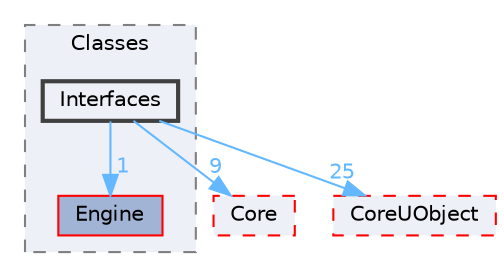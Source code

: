 digraph "Interfaces"
{
 // INTERACTIVE_SVG=YES
 // LATEX_PDF_SIZE
  bgcolor="transparent";
  edge [fontname=Helvetica,fontsize=10,labelfontname=Helvetica,labelfontsize=10];
  node [fontname=Helvetica,fontsize=10,shape=box,height=0.2,width=0.4];
  compound=true
  subgraph clusterdir_0ed647eebe6ffcaa496d3842b7cec6ce {
    graph [ bgcolor="#edf0f7", pencolor="grey50", label="Classes", fontname=Helvetica,fontsize=10 style="filled,dashed", URL="dir_0ed647eebe6ffcaa496d3842b7cec6ce.html",tooltip=""]
  dir_275ee67e3d4a14e20f43a2d02c6b328e [label="Engine", fillcolor="#a2b4d6", color="red", style="filled", URL="dir_275ee67e3d4a14e20f43a2d02c6b328e.html",tooltip=""];
  dir_2ed3067d9b3f169ba2eba06d4647a8e1 [label="Interfaces", fillcolor="#edf0f7", color="grey25", style="filled,bold", URL="dir_2ed3067d9b3f169ba2eba06d4647a8e1.html",tooltip=""];
  }
  dir_0e6cddcc9caa1238c7f3774224afaa45 [label="Core", fillcolor="#edf0f7", color="red", style="filled,dashed", URL="dir_0e6cddcc9caa1238c7f3774224afaa45.html",tooltip=""];
  dir_4c499e5e32e2b4479ad7e552df73eeae [label="CoreUObject", fillcolor="#edf0f7", color="red", style="filled,dashed", URL="dir_4c499e5e32e2b4479ad7e552df73eeae.html",tooltip=""];
  dir_2ed3067d9b3f169ba2eba06d4647a8e1->dir_0e6cddcc9caa1238c7f3774224afaa45 [headlabel="9", labeldistance=1.5 headhref="dir_000506_000266.html" href="dir_000506_000266.html" color="steelblue1" fontcolor="steelblue1"];
  dir_2ed3067d9b3f169ba2eba06d4647a8e1->dir_275ee67e3d4a14e20f43a2d02c6b328e [headlabel="1", labeldistance=1.5 headhref="dir_000506_000367.html" href="dir_000506_000367.html" color="steelblue1" fontcolor="steelblue1"];
  dir_2ed3067d9b3f169ba2eba06d4647a8e1->dir_4c499e5e32e2b4479ad7e552df73eeae [headlabel="25", labeldistance=1.5 headhref="dir_000506_000268.html" href="dir_000506_000268.html" color="steelblue1" fontcolor="steelblue1"];
}
